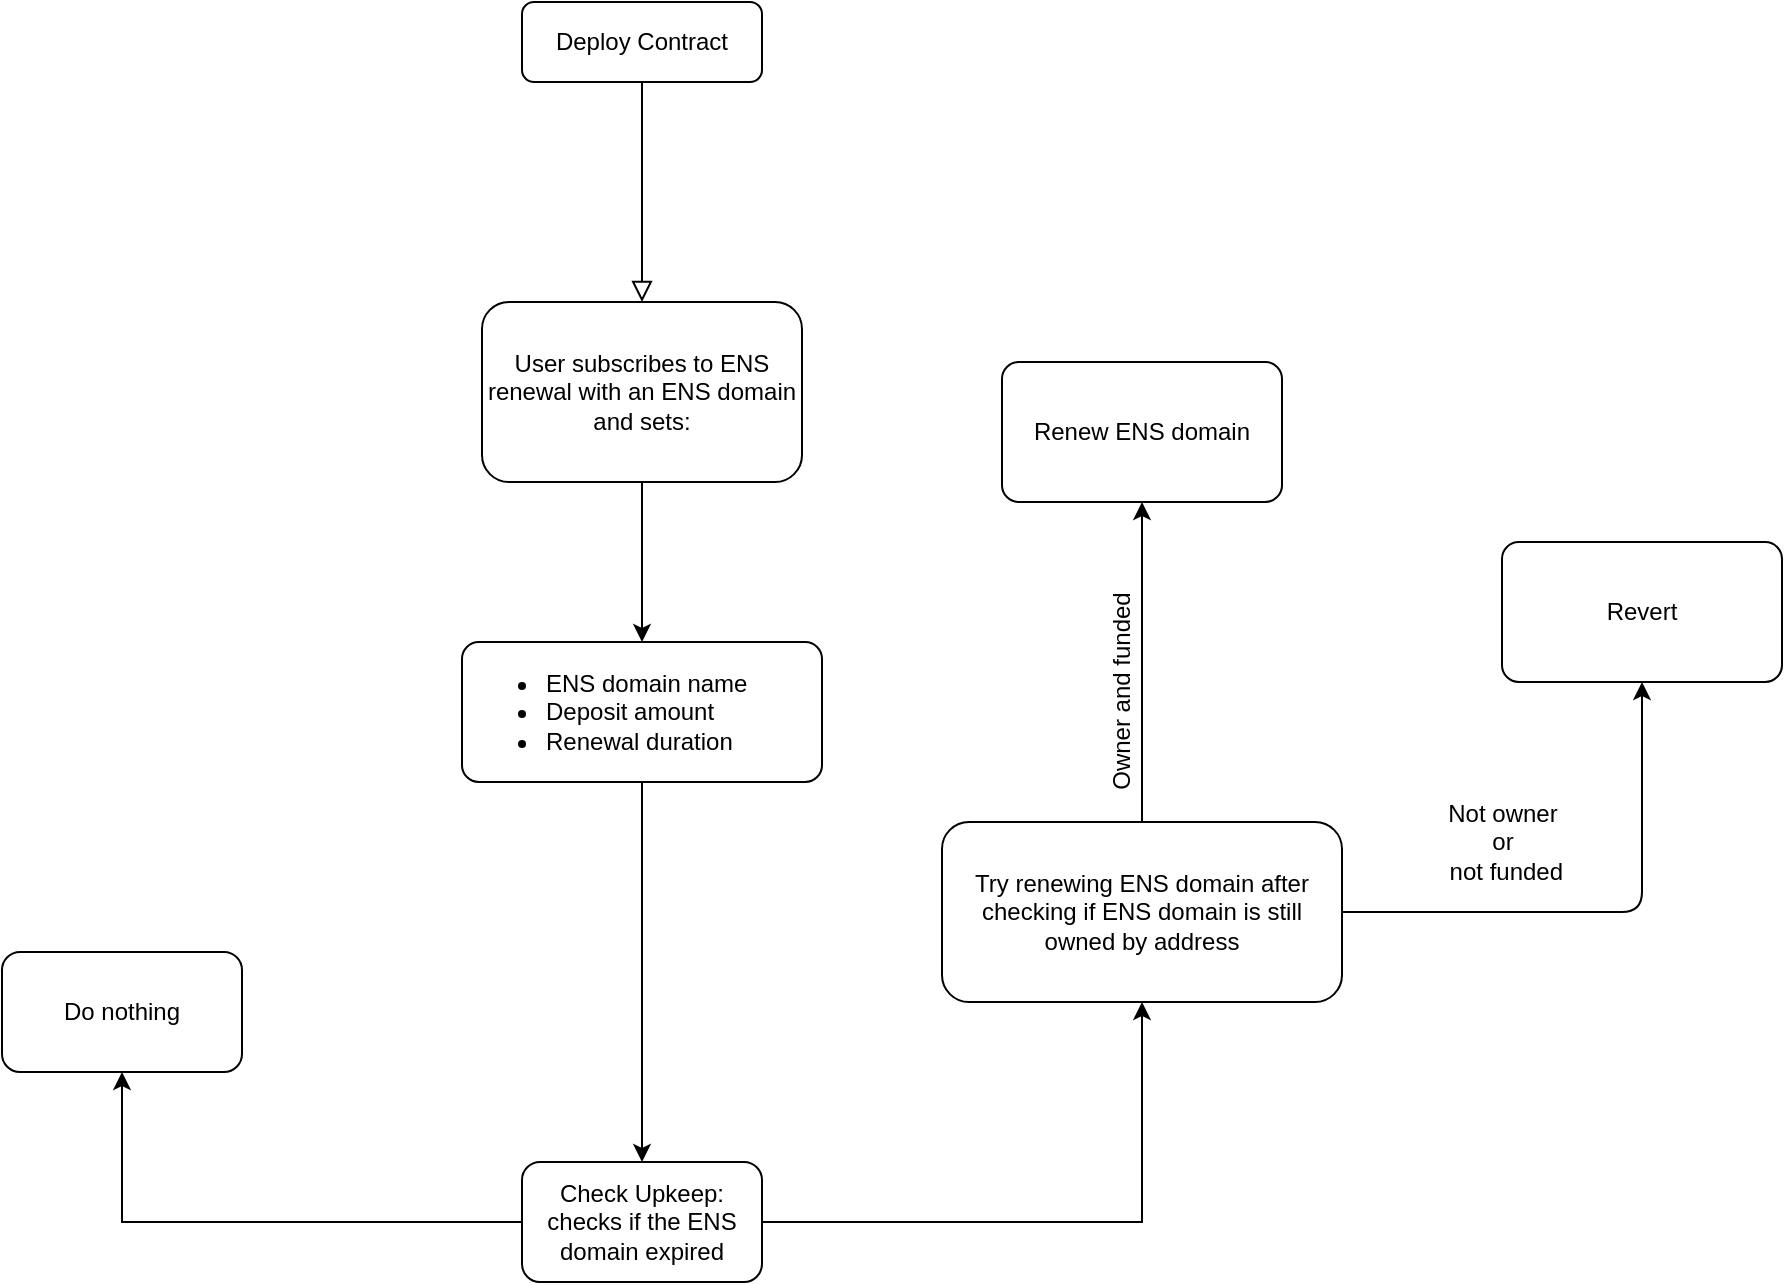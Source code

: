 <mxfile>
    <diagram id="C5RBs43oDa-KdzZeNtuy" name="Page-1">
        <mxGraphModel dx="2361" dy="934" grid="1" gridSize="10" guides="1" tooltips="1" connect="1" arrows="1" fold="1" page="1" pageScale="1" pageWidth="827" pageHeight="1169" math="0" shadow="0">
            <root>
                <mxCell id="WIyWlLk6GJQsqaUBKTNV-0"/>
                <mxCell id="WIyWlLk6GJQsqaUBKTNV-1" parent="WIyWlLk6GJQsqaUBKTNV-0"/>
                <mxCell id="WIyWlLk6GJQsqaUBKTNV-2" value="" style="rounded=0;html=1;jettySize=auto;orthogonalLoop=1;fontSize=11;endArrow=block;endFill=0;endSize=8;strokeWidth=1;shadow=0;labelBackgroundColor=none;edgeStyle=orthogonalEdgeStyle;entryX=0.5;entryY=0;entryDx=0;entryDy=0;" parent="WIyWlLk6GJQsqaUBKTNV-1" source="WIyWlLk6GJQsqaUBKTNV-3" target="8kOg8jJ97N1CwXyunNAm-2" edge="1">
                    <mxGeometry relative="1" as="geometry">
                        <mxPoint x="220" y="170" as="targetPoint"/>
                    </mxGeometry>
                </mxCell>
                <mxCell id="WIyWlLk6GJQsqaUBKTNV-3" value="Deploy Contract" style="rounded=1;whiteSpace=wrap;html=1;fontSize=12;glass=0;strokeWidth=1;shadow=0;" parent="WIyWlLk6GJQsqaUBKTNV-1" vertex="1">
                    <mxGeometry x="160" y="80" width="120" height="40" as="geometry"/>
                </mxCell>
                <mxCell id="1" style="edgeStyle=none;html=1;entryX=0.5;entryY=0;entryDx=0;entryDy=0;" edge="1" parent="WIyWlLk6GJQsqaUBKTNV-1" source="8kOg8jJ97N1CwXyunNAm-2" target="0">
                    <mxGeometry relative="1" as="geometry"/>
                </mxCell>
                <mxCell id="8kOg8jJ97N1CwXyunNAm-2" value="User subscribes to ENS renewal with an ENS domain and sets:" style="rounded=1;whiteSpace=wrap;html=1;" parent="WIyWlLk6GJQsqaUBKTNV-1" vertex="1">
                    <mxGeometry x="140" y="230" width="160" height="90" as="geometry"/>
                </mxCell>
                <mxCell id="8kOg8jJ97N1CwXyunNAm-11" value="" style="edgeStyle=orthogonalEdgeStyle;rounded=0;orthogonalLoop=1;jettySize=auto;html=1;" parent="WIyWlLk6GJQsqaUBKTNV-1" source="8kOg8jJ97N1CwXyunNAm-8" target="8kOg8jJ97N1CwXyunNAm-10" edge="1">
                    <mxGeometry relative="1" as="geometry"/>
                </mxCell>
                <mxCell id="8kOg8jJ97N1CwXyunNAm-14" value="" style="edgeStyle=orthogonalEdgeStyle;rounded=0;orthogonalLoop=1;jettySize=auto;html=1;" parent="WIyWlLk6GJQsqaUBKTNV-1" source="8kOg8jJ97N1CwXyunNAm-8" target="8kOg8jJ97N1CwXyunNAm-13" edge="1">
                    <mxGeometry relative="1" as="geometry"/>
                </mxCell>
                <mxCell id="8kOg8jJ97N1CwXyunNAm-8" value="Check Upkeep:&lt;br&gt;checks if the ENS domain expired" style="rounded=1;whiteSpace=wrap;html=1;" parent="WIyWlLk6GJQsqaUBKTNV-1" vertex="1">
                    <mxGeometry x="160" y="660" width="120" height="60" as="geometry"/>
                </mxCell>
                <mxCell id="8kOg8jJ97N1CwXyunNAm-10" value="Do nothing" style="rounded=1;whiteSpace=wrap;html=1;" parent="WIyWlLk6GJQsqaUBKTNV-1" vertex="1">
                    <mxGeometry x="-100" y="555" width="120" height="60" as="geometry"/>
                </mxCell>
                <mxCell id="6" style="edgeStyle=none;html=1;exitX=0.5;exitY=0;exitDx=0;exitDy=0;entryX=0.5;entryY=1;entryDx=0;entryDy=0;" edge="1" parent="WIyWlLk6GJQsqaUBKTNV-1" source="8kOg8jJ97N1CwXyunNAm-13" target="5">
                    <mxGeometry relative="1" as="geometry"/>
                </mxCell>
                <mxCell id="11" style="edgeStyle=none;html=1;exitX=1;exitY=0.5;exitDx=0;exitDy=0;entryX=0.5;entryY=1;entryDx=0;entryDy=0;" edge="1" parent="WIyWlLk6GJQsqaUBKTNV-1" source="8kOg8jJ97N1CwXyunNAm-13" target="9">
                    <mxGeometry relative="1" as="geometry">
                        <mxPoint x="680" y="535" as="targetPoint"/>
                        <Array as="points">
                            <mxPoint x="720" y="535"/>
                        </Array>
                    </mxGeometry>
                </mxCell>
                <mxCell id="8kOg8jJ97N1CwXyunNAm-13" value="Try renewing ENS domain after checking if ENS domain is still owned by address" style="rounded=1;whiteSpace=wrap;html=1;" parent="WIyWlLk6GJQsqaUBKTNV-1" vertex="1">
                    <mxGeometry x="370" y="490" width="200" height="90" as="geometry"/>
                </mxCell>
                <mxCell id="2" style="edgeStyle=none;html=1;exitX=0.5;exitY=1;exitDx=0;exitDy=0;entryX=0.5;entryY=0;entryDx=0;entryDy=0;" edge="1" parent="WIyWlLk6GJQsqaUBKTNV-1" source="0" target="8kOg8jJ97N1CwXyunNAm-8">
                    <mxGeometry relative="1" as="geometry"/>
                </mxCell>
                <mxCell id="0" value="&lt;ul&gt;&lt;li&gt;ENS domain name&lt;/li&gt;&lt;li&gt;Deposit amount&lt;/li&gt;&lt;li&gt;Renewal duration&lt;/li&gt;&lt;/ul&gt;" style="rounded=1;whiteSpace=wrap;html=1;arcSize=12;align=left;" vertex="1" parent="WIyWlLk6GJQsqaUBKTNV-1">
                    <mxGeometry x="130" y="400" width="180" height="70" as="geometry"/>
                </mxCell>
                <mxCell id="5" value="&lt;div style=&quot;&quot;&gt;Renew ENS domain&lt;/div&gt;" style="rounded=1;whiteSpace=wrap;html=1;arcSize=12;align=center;" vertex="1" parent="WIyWlLk6GJQsqaUBKTNV-1">
                    <mxGeometry x="400" y="260" width="140" height="70" as="geometry"/>
                </mxCell>
                <mxCell id="8" value="Owner and funded" style="text;html=1;align=center;verticalAlign=middle;resizable=0;points=[];autosize=1;strokeColor=none;fillColor=none;rotation=-90;" vertex="1" parent="WIyWlLk6GJQsqaUBKTNV-1">
                    <mxGeometry x="400" y="410" width="120" height="30" as="geometry"/>
                </mxCell>
                <mxCell id="9" value="&lt;div style=&quot;&quot;&gt;Revert&lt;/div&gt;" style="rounded=1;whiteSpace=wrap;html=1;arcSize=12;align=center;" vertex="1" parent="WIyWlLk6GJQsqaUBKTNV-1">
                    <mxGeometry x="650" y="350" width="140" height="70" as="geometry"/>
                </mxCell>
                <mxCell id="12" value="Not owner &lt;br&gt;or&lt;br&gt;&amp;nbsp;not funded" style="text;html=1;align=center;verticalAlign=middle;resizable=0;points=[];autosize=1;strokeColor=none;fillColor=none;rotation=0;" vertex="1" parent="WIyWlLk6GJQsqaUBKTNV-1">
                    <mxGeometry x="610" y="470" width="80" height="60" as="geometry"/>
                </mxCell>
            </root>
        </mxGraphModel>
    </diagram>
</mxfile>
